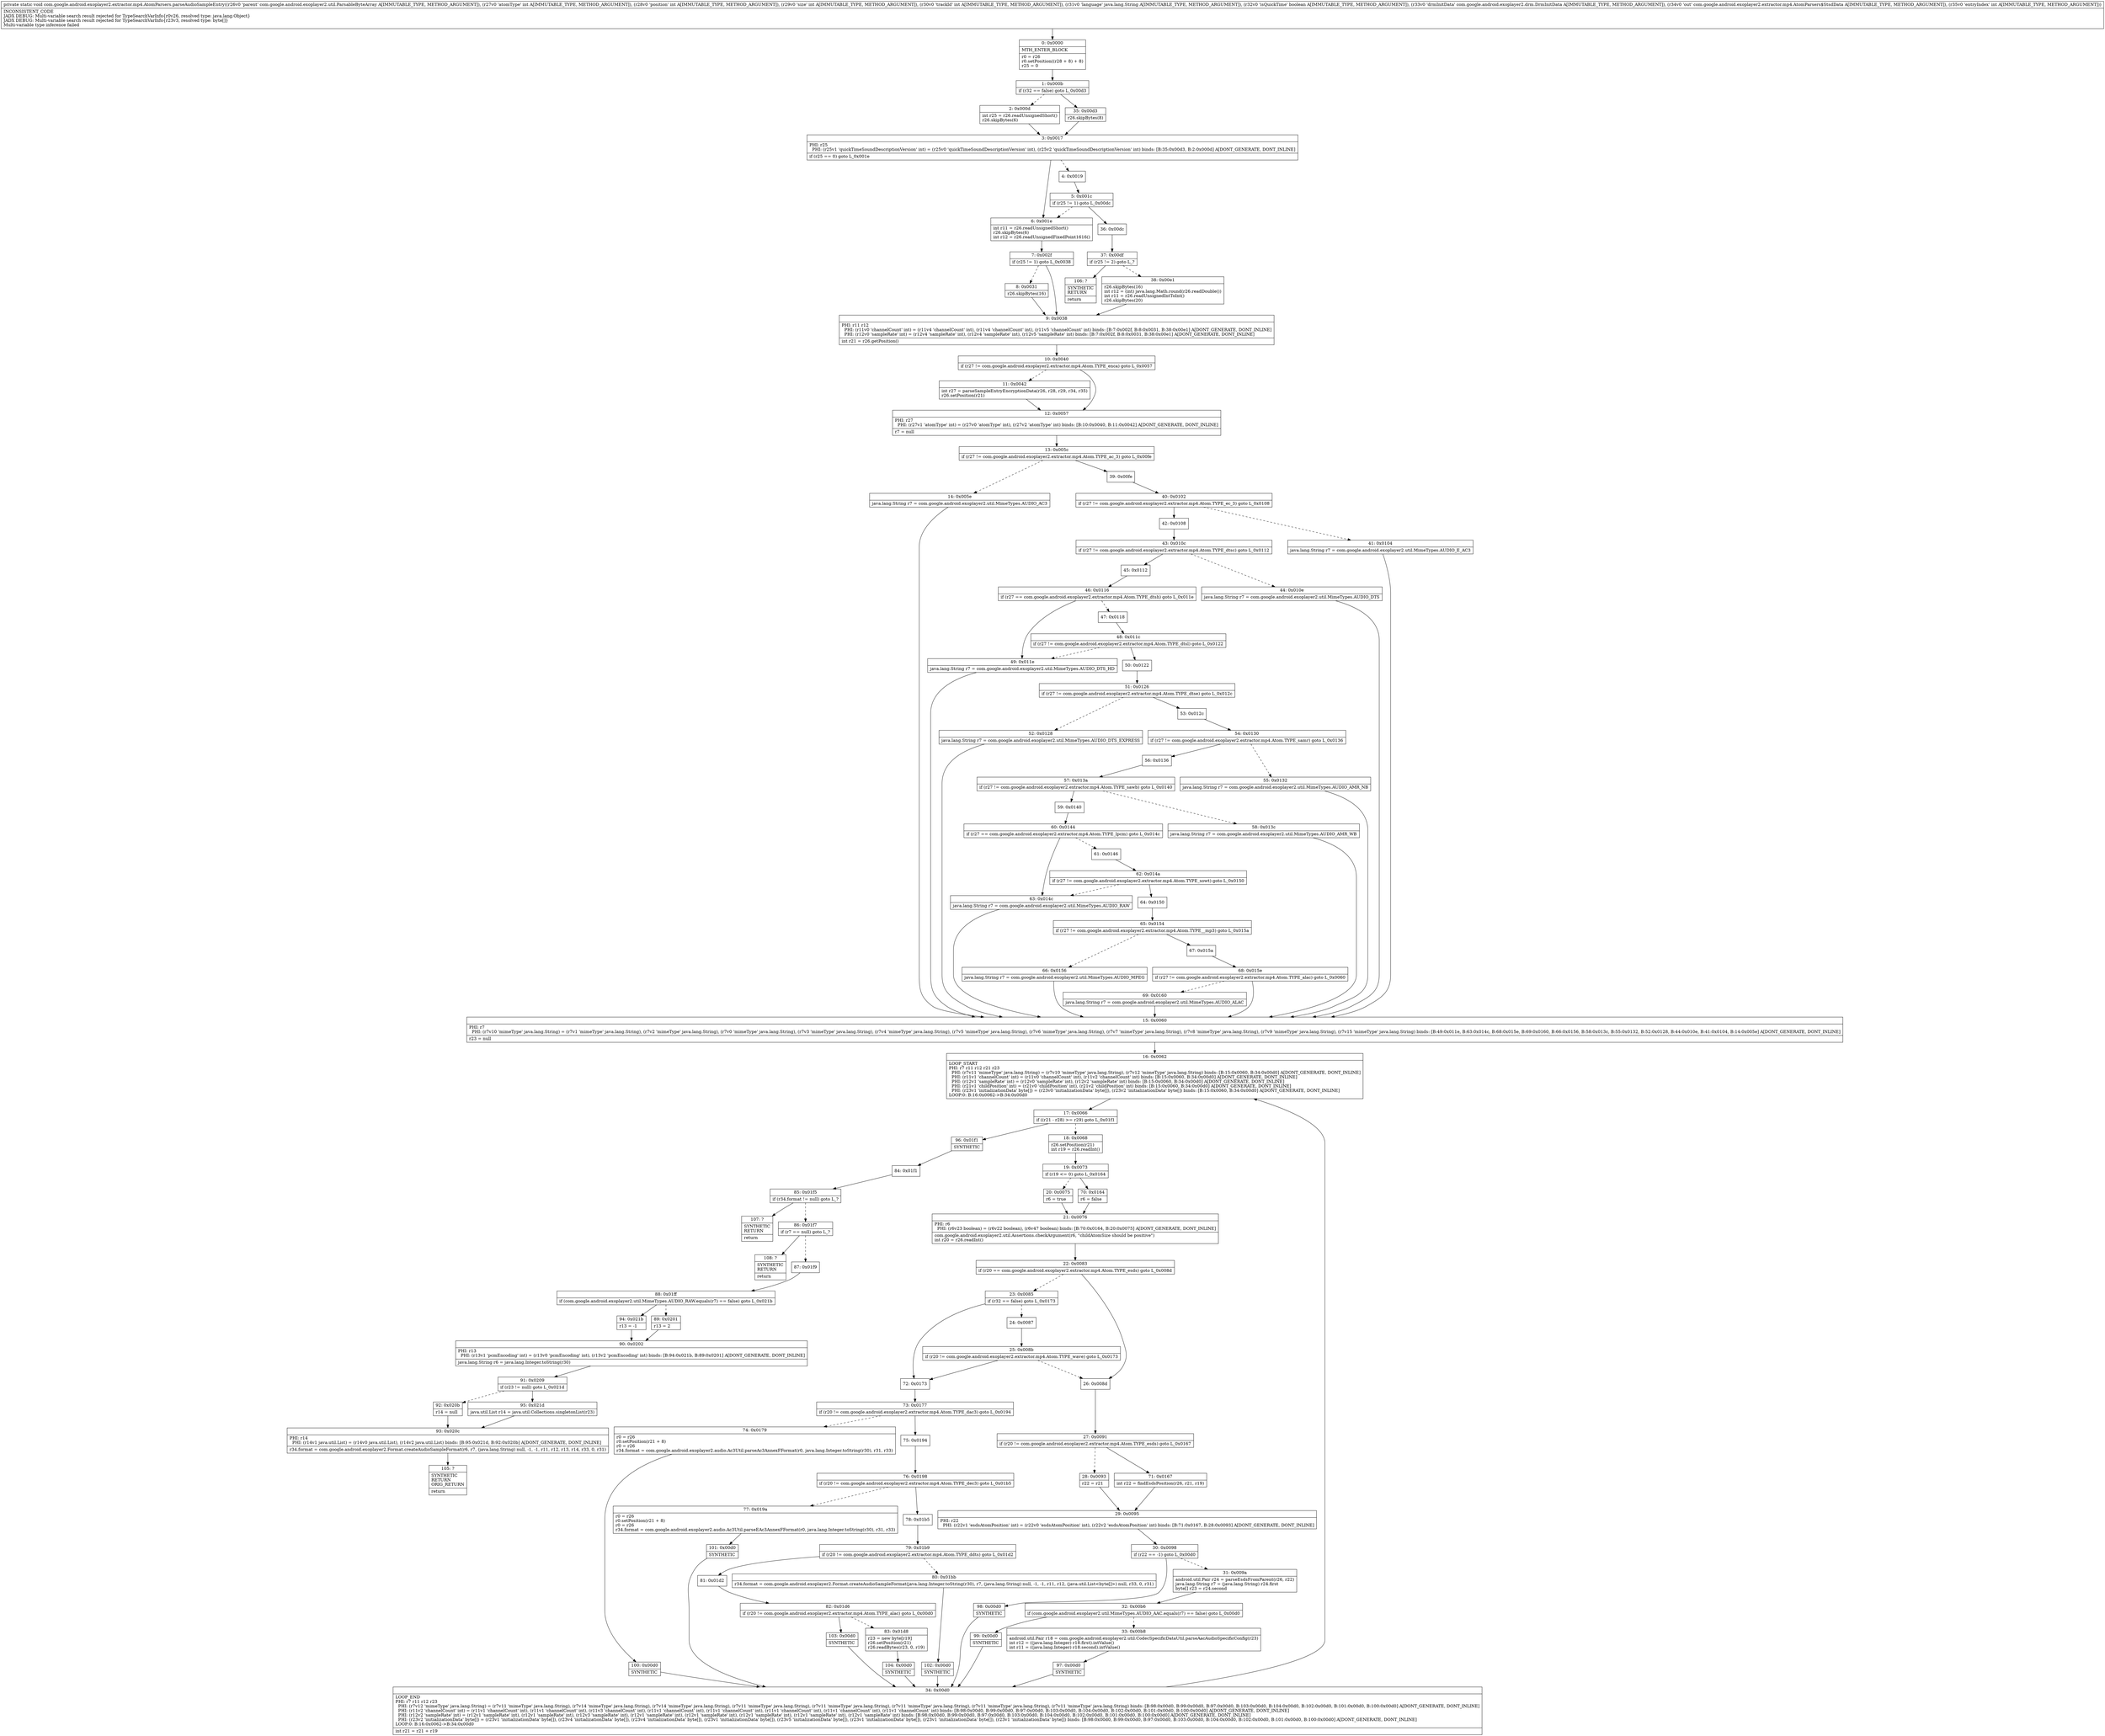 digraph "CFG forcom.google.android.exoplayer2.extractor.mp4.AtomParsers.parseAudioSampleEntry(Lcom\/google\/android\/exoplayer2\/util\/ParsableByteArray;IIIILjava\/lang\/String;ZLcom\/google\/android\/exoplayer2\/drm\/DrmInitData;Lcom\/google\/android\/exoplayer2\/extractor\/mp4\/AtomParsers$StsdData;I)V" {
Node_0 [shape=record,label="{0\:\ 0x0000|MTH_ENTER_BLOCK\l|r0 = r26\lr0.setPosition((r28 + 8) + 8)\lr25 = 0\l}"];
Node_1 [shape=record,label="{1\:\ 0x000b|if (r32 == false) goto L_0x00d3\l}"];
Node_2 [shape=record,label="{2\:\ 0x000d|int r25 = r26.readUnsignedShort()\lr26.skipBytes(6)\l}"];
Node_3 [shape=record,label="{3\:\ 0x0017|PHI: r25 \l  PHI: (r25v1 'quickTimeSoundDescriptionVersion' int) = (r25v0 'quickTimeSoundDescriptionVersion' int), (r25v2 'quickTimeSoundDescriptionVersion' int) binds: [B:35:0x00d3, B:2:0x000d] A[DONT_GENERATE, DONT_INLINE]\l|if (r25 == 0) goto L_0x001e\l}"];
Node_4 [shape=record,label="{4\:\ 0x0019}"];
Node_5 [shape=record,label="{5\:\ 0x001c|if (r25 != 1) goto L_0x00dc\l}"];
Node_6 [shape=record,label="{6\:\ 0x001e|int r11 = r26.readUnsignedShort()\lr26.skipBytes(6)\lint r12 = r26.readUnsignedFixedPoint1616()\l}"];
Node_7 [shape=record,label="{7\:\ 0x002f|if (r25 != 1) goto L_0x0038\l}"];
Node_8 [shape=record,label="{8\:\ 0x0031|r26.skipBytes(16)\l}"];
Node_9 [shape=record,label="{9\:\ 0x0038|PHI: r11 r12 \l  PHI: (r11v0 'channelCount' int) = (r11v4 'channelCount' int), (r11v4 'channelCount' int), (r11v5 'channelCount' int) binds: [B:7:0x002f, B:8:0x0031, B:38:0x00e1] A[DONT_GENERATE, DONT_INLINE]\l  PHI: (r12v0 'sampleRate' int) = (r12v4 'sampleRate' int), (r12v4 'sampleRate' int), (r12v5 'sampleRate' int) binds: [B:7:0x002f, B:8:0x0031, B:38:0x00e1] A[DONT_GENERATE, DONT_INLINE]\l|int r21 = r26.getPosition()\l}"];
Node_10 [shape=record,label="{10\:\ 0x0040|if (r27 != com.google.android.exoplayer2.extractor.mp4.Atom.TYPE_enca) goto L_0x0057\l}"];
Node_11 [shape=record,label="{11\:\ 0x0042|int r27 = parseSampleEntryEncryptionData(r26, r28, r29, r34, r35)\lr26.setPosition(r21)\l}"];
Node_12 [shape=record,label="{12\:\ 0x0057|PHI: r27 \l  PHI: (r27v1 'atomType' int) = (r27v0 'atomType' int), (r27v2 'atomType' int) binds: [B:10:0x0040, B:11:0x0042] A[DONT_GENERATE, DONT_INLINE]\l|r7 = null\l}"];
Node_13 [shape=record,label="{13\:\ 0x005c|if (r27 != com.google.android.exoplayer2.extractor.mp4.Atom.TYPE_ac_3) goto L_0x00fe\l}"];
Node_14 [shape=record,label="{14\:\ 0x005e|java.lang.String r7 = com.google.android.exoplayer2.util.MimeTypes.AUDIO_AC3\l}"];
Node_15 [shape=record,label="{15\:\ 0x0060|PHI: r7 \l  PHI: (r7v10 'mimeType' java.lang.String) = (r7v1 'mimeType' java.lang.String), (r7v2 'mimeType' java.lang.String), (r7v0 'mimeType' java.lang.String), (r7v3 'mimeType' java.lang.String), (r7v4 'mimeType' java.lang.String), (r7v5 'mimeType' java.lang.String), (r7v6 'mimeType' java.lang.String), (r7v7 'mimeType' java.lang.String), (r7v8 'mimeType' java.lang.String), (r7v9 'mimeType' java.lang.String), (r7v15 'mimeType' java.lang.String) binds: [B:49:0x011e, B:63:0x014c, B:68:0x015e, B:69:0x0160, B:66:0x0156, B:58:0x013c, B:55:0x0132, B:52:0x0128, B:44:0x010e, B:41:0x0104, B:14:0x005e] A[DONT_GENERATE, DONT_INLINE]\l|r23 = null\l}"];
Node_16 [shape=record,label="{16\:\ 0x0062|LOOP_START\lPHI: r7 r11 r12 r21 r23 \l  PHI: (r7v11 'mimeType' java.lang.String) = (r7v10 'mimeType' java.lang.String), (r7v12 'mimeType' java.lang.String) binds: [B:15:0x0060, B:34:0x00d0] A[DONT_GENERATE, DONT_INLINE]\l  PHI: (r11v1 'channelCount' int) = (r11v0 'channelCount' int), (r11v2 'channelCount' int) binds: [B:15:0x0060, B:34:0x00d0] A[DONT_GENERATE, DONT_INLINE]\l  PHI: (r12v1 'sampleRate' int) = (r12v0 'sampleRate' int), (r12v2 'sampleRate' int) binds: [B:15:0x0060, B:34:0x00d0] A[DONT_GENERATE, DONT_INLINE]\l  PHI: (r21v1 'childPosition' int) = (r21v0 'childPosition' int), (r21v2 'childPosition' int) binds: [B:15:0x0060, B:34:0x00d0] A[DONT_GENERATE, DONT_INLINE]\l  PHI: (r23v1 'initializationData' byte[]) = (r23v0 'initializationData' byte[]), (r23v2 'initializationData' byte[]) binds: [B:15:0x0060, B:34:0x00d0] A[DONT_GENERATE, DONT_INLINE]\lLOOP:0: B:16:0x0062\-\>B:34:0x00d0\l}"];
Node_17 [shape=record,label="{17\:\ 0x0066|if ((r21 \- r28) \>= r29) goto L_0x01f1\l}"];
Node_18 [shape=record,label="{18\:\ 0x0068|r26.setPosition(r21)\lint r19 = r26.readInt()\l}"];
Node_19 [shape=record,label="{19\:\ 0x0073|if (r19 \<= 0) goto L_0x0164\l}"];
Node_20 [shape=record,label="{20\:\ 0x0075|r6 = true\l}"];
Node_21 [shape=record,label="{21\:\ 0x0076|PHI: r6 \l  PHI: (r6v23 boolean) = (r6v22 boolean), (r6v47 boolean) binds: [B:70:0x0164, B:20:0x0075] A[DONT_GENERATE, DONT_INLINE]\l|com.google.android.exoplayer2.util.Assertions.checkArgument(r6, \"childAtomSize should be positive\")\lint r20 = r26.readInt()\l}"];
Node_22 [shape=record,label="{22\:\ 0x0083|if (r20 == com.google.android.exoplayer2.extractor.mp4.Atom.TYPE_esds) goto L_0x008d\l}"];
Node_23 [shape=record,label="{23\:\ 0x0085|if (r32 == false) goto L_0x0173\l}"];
Node_24 [shape=record,label="{24\:\ 0x0087}"];
Node_25 [shape=record,label="{25\:\ 0x008b|if (r20 != com.google.android.exoplayer2.extractor.mp4.Atom.TYPE_wave) goto L_0x0173\l}"];
Node_26 [shape=record,label="{26\:\ 0x008d}"];
Node_27 [shape=record,label="{27\:\ 0x0091|if (r20 != com.google.android.exoplayer2.extractor.mp4.Atom.TYPE_esds) goto L_0x0167\l}"];
Node_28 [shape=record,label="{28\:\ 0x0093|r22 = r21\l}"];
Node_29 [shape=record,label="{29\:\ 0x0095|PHI: r22 \l  PHI: (r22v1 'esdsAtomPosition' int) = (r22v0 'esdsAtomPosition' int), (r22v2 'esdsAtomPosition' int) binds: [B:71:0x0167, B:28:0x0093] A[DONT_GENERATE, DONT_INLINE]\l}"];
Node_30 [shape=record,label="{30\:\ 0x0098|if (r22 == \-1) goto L_0x00d0\l}"];
Node_31 [shape=record,label="{31\:\ 0x009a|android.util.Pair r24 = parseEsdsFromParent(r26, r22)\ljava.lang.String r7 = (java.lang.String) r24.first\lbyte[] r23 = r24.second\l}"];
Node_32 [shape=record,label="{32\:\ 0x00b6|if (com.google.android.exoplayer2.util.MimeTypes.AUDIO_AAC.equals(r7) == false) goto L_0x00d0\l}"];
Node_33 [shape=record,label="{33\:\ 0x00b8|android.util.Pair r18 = com.google.android.exoplayer2.util.CodecSpecificDataUtil.parseAacAudioSpecificConfig(r23)\lint r12 = ((java.lang.Integer) r18.first).intValue()\lint r11 = ((java.lang.Integer) r18.second).intValue()\l}"];
Node_34 [shape=record,label="{34\:\ 0x00d0|LOOP_END\lPHI: r7 r11 r12 r23 \l  PHI: (r7v12 'mimeType' java.lang.String) = (r7v11 'mimeType' java.lang.String), (r7v14 'mimeType' java.lang.String), (r7v14 'mimeType' java.lang.String), (r7v11 'mimeType' java.lang.String), (r7v11 'mimeType' java.lang.String), (r7v11 'mimeType' java.lang.String), (r7v11 'mimeType' java.lang.String), (r7v11 'mimeType' java.lang.String) binds: [B:98:0x00d0, B:99:0x00d0, B:97:0x00d0, B:103:0x00d0, B:104:0x00d0, B:102:0x00d0, B:101:0x00d0, B:100:0x00d0] A[DONT_GENERATE, DONT_INLINE]\l  PHI: (r11v2 'channelCount' int) = (r11v1 'channelCount' int), (r11v1 'channelCount' int), (r11v3 'channelCount' int), (r11v1 'channelCount' int), (r11v1 'channelCount' int), (r11v1 'channelCount' int), (r11v1 'channelCount' int), (r11v1 'channelCount' int) binds: [B:98:0x00d0, B:99:0x00d0, B:97:0x00d0, B:103:0x00d0, B:104:0x00d0, B:102:0x00d0, B:101:0x00d0, B:100:0x00d0] A[DONT_GENERATE, DONT_INLINE]\l  PHI: (r12v2 'sampleRate' int) = (r12v1 'sampleRate' int), (r12v1 'sampleRate' int), (r12v3 'sampleRate' int), (r12v1 'sampleRate' int), (r12v1 'sampleRate' int), (r12v1 'sampleRate' int), (r12v1 'sampleRate' int), (r12v1 'sampleRate' int) binds: [B:98:0x00d0, B:99:0x00d0, B:97:0x00d0, B:103:0x00d0, B:104:0x00d0, B:102:0x00d0, B:101:0x00d0, B:100:0x00d0] A[DONT_GENERATE, DONT_INLINE]\l  PHI: (r23v2 'initializationData' byte[]) = (r23v1 'initializationData' byte[]), (r23v4 'initializationData' byte[]), (r23v4 'initializationData' byte[]), (r23v1 'initializationData' byte[]), (r23v5 'initializationData' byte[]), (r23v1 'initializationData' byte[]), (r23v1 'initializationData' byte[]), (r23v1 'initializationData' byte[]) binds: [B:98:0x00d0, B:99:0x00d0, B:97:0x00d0, B:103:0x00d0, B:104:0x00d0, B:102:0x00d0, B:101:0x00d0, B:100:0x00d0] A[DONT_GENERATE, DONT_INLINE]\lLOOP:0: B:16:0x0062\-\>B:34:0x00d0\l|int r21 = r21 + r19\l}"];
Node_35 [shape=record,label="{35\:\ 0x00d3|r26.skipBytes(8)\l}"];
Node_36 [shape=record,label="{36\:\ 0x00dc}"];
Node_37 [shape=record,label="{37\:\ 0x00df|if (r25 != 2) goto L_?\l}"];
Node_38 [shape=record,label="{38\:\ 0x00e1|r26.skipBytes(16)\lint r12 = (int) java.lang.Math.round(r26.readDouble())\lint r11 = r26.readUnsignedIntToInt()\lr26.skipBytes(20)\l}"];
Node_39 [shape=record,label="{39\:\ 0x00fe}"];
Node_40 [shape=record,label="{40\:\ 0x0102|if (r27 != com.google.android.exoplayer2.extractor.mp4.Atom.TYPE_ec_3) goto L_0x0108\l}"];
Node_41 [shape=record,label="{41\:\ 0x0104|java.lang.String r7 = com.google.android.exoplayer2.util.MimeTypes.AUDIO_E_AC3\l}"];
Node_42 [shape=record,label="{42\:\ 0x0108}"];
Node_43 [shape=record,label="{43\:\ 0x010c|if (r27 != com.google.android.exoplayer2.extractor.mp4.Atom.TYPE_dtsc) goto L_0x0112\l}"];
Node_44 [shape=record,label="{44\:\ 0x010e|java.lang.String r7 = com.google.android.exoplayer2.util.MimeTypes.AUDIO_DTS\l}"];
Node_45 [shape=record,label="{45\:\ 0x0112}"];
Node_46 [shape=record,label="{46\:\ 0x0116|if (r27 == com.google.android.exoplayer2.extractor.mp4.Atom.TYPE_dtsh) goto L_0x011e\l}"];
Node_47 [shape=record,label="{47\:\ 0x0118}"];
Node_48 [shape=record,label="{48\:\ 0x011c|if (r27 != com.google.android.exoplayer2.extractor.mp4.Atom.TYPE_dtsl) goto L_0x0122\l}"];
Node_49 [shape=record,label="{49\:\ 0x011e|java.lang.String r7 = com.google.android.exoplayer2.util.MimeTypes.AUDIO_DTS_HD\l}"];
Node_50 [shape=record,label="{50\:\ 0x0122}"];
Node_51 [shape=record,label="{51\:\ 0x0126|if (r27 != com.google.android.exoplayer2.extractor.mp4.Atom.TYPE_dtse) goto L_0x012c\l}"];
Node_52 [shape=record,label="{52\:\ 0x0128|java.lang.String r7 = com.google.android.exoplayer2.util.MimeTypes.AUDIO_DTS_EXPRESS\l}"];
Node_53 [shape=record,label="{53\:\ 0x012c}"];
Node_54 [shape=record,label="{54\:\ 0x0130|if (r27 != com.google.android.exoplayer2.extractor.mp4.Atom.TYPE_samr) goto L_0x0136\l}"];
Node_55 [shape=record,label="{55\:\ 0x0132|java.lang.String r7 = com.google.android.exoplayer2.util.MimeTypes.AUDIO_AMR_NB\l}"];
Node_56 [shape=record,label="{56\:\ 0x0136}"];
Node_57 [shape=record,label="{57\:\ 0x013a|if (r27 != com.google.android.exoplayer2.extractor.mp4.Atom.TYPE_sawb) goto L_0x0140\l}"];
Node_58 [shape=record,label="{58\:\ 0x013c|java.lang.String r7 = com.google.android.exoplayer2.util.MimeTypes.AUDIO_AMR_WB\l}"];
Node_59 [shape=record,label="{59\:\ 0x0140}"];
Node_60 [shape=record,label="{60\:\ 0x0144|if (r27 == com.google.android.exoplayer2.extractor.mp4.Atom.TYPE_lpcm) goto L_0x014c\l}"];
Node_61 [shape=record,label="{61\:\ 0x0146}"];
Node_62 [shape=record,label="{62\:\ 0x014a|if (r27 != com.google.android.exoplayer2.extractor.mp4.Atom.TYPE_sowt) goto L_0x0150\l}"];
Node_63 [shape=record,label="{63\:\ 0x014c|java.lang.String r7 = com.google.android.exoplayer2.util.MimeTypes.AUDIO_RAW\l}"];
Node_64 [shape=record,label="{64\:\ 0x0150}"];
Node_65 [shape=record,label="{65\:\ 0x0154|if (r27 != com.google.android.exoplayer2.extractor.mp4.Atom.TYPE__mp3) goto L_0x015a\l}"];
Node_66 [shape=record,label="{66\:\ 0x0156|java.lang.String r7 = com.google.android.exoplayer2.util.MimeTypes.AUDIO_MPEG\l}"];
Node_67 [shape=record,label="{67\:\ 0x015a}"];
Node_68 [shape=record,label="{68\:\ 0x015e|if (r27 != com.google.android.exoplayer2.extractor.mp4.Atom.TYPE_alac) goto L_0x0060\l}"];
Node_69 [shape=record,label="{69\:\ 0x0160|java.lang.String r7 = com.google.android.exoplayer2.util.MimeTypes.AUDIO_ALAC\l}"];
Node_70 [shape=record,label="{70\:\ 0x0164|r6 = false\l}"];
Node_71 [shape=record,label="{71\:\ 0x0167|int r22 = findEsdsPosition(r26, r21, r19)\l}"];
Node_72 [shape=record,label="{72\:\ 0x0173}"];
Node_73 [shape=record,label="{73\:\ 0x0177|if (r20 != com.google.android.exoplayer2.extractor.mp4.Atom.TYPE_dac3) goto L_0x0194\l}"];
Node_74 [shape=record,label="{74\:\ 0x0179|r0 = r26\lr0.setPosition(r21 + 8)\lr0 = r26\lr34.format = com.google.android.exoplayer2.audio.Ac3Util.parseAc3AnnexFFormat(r0, java.lang.Integer.toString(r30), r31, r33)\l}"];
Node_75 [shape=record,label="{75\:\ 0x0194}"];
Node_76 [shape=record,label="{76\:\ 0x0198|if (r20 != com.google.android.exoplayer2.extractor.mp4.Atom.TYPE_dec3) goto L_0x01b5\l}"];
Node_77 [shape=record,label="{77\:\ 0x019a|r0 = r26\lr0.setPosition(r21 + 8)\lr0 = r26\lr34.format = com.google.android.exoplayer2.audio.Ac3Util.parseEAc3AnnexFFormat(r0, java.lang.Integer.toString(r30), r31, r33)\l}"];
Node_78 [shape=record,label="{78\:\ 0x01b5}"];
Node_79 [shape=record,label="{79\:\ 0x01b9|if (r20 != com.google.android.exoplayer2.extractor.mp4.Atom.TYPE_ddts) goto L_0x01d2\l}"];
Node_80 [shape=record,label="{80\:\ 0x01bb|r34.format = com.google.android.exoplayer2.Format.createAudioSampleFormat(java.lang.Integer.toString(r30), r7, (java.lang.String) null, \-1, \-1, r11, r12, (java.util.List\<byte[]\>) null, r33, 0, r31)\l}"];
Node_81 [shape=record,label="{81\:\ 0x01d2}"];
Node_82 [shape=record,label="{82\:\ 0x01d6|if (r20 != com.google.android.exoplayer2.extractor.mp4.Atom.TYPE_alac) goto L_0x00d0\l}"];
Node_83 [shape=record,label="{83\:\ 0x01d8|r23 = new byte[r19]\lr26.setPosition(r21)\lr26.readBytes(r23, 0, r19)\l}"];
Node_84 [shape=record,label="{84\:\ 0x01f1}"];
Node_85 [shape=record,label="{85\:\ 0x01f5|if (r34.format != null) goto L_?\l}"];
Node_86 [shape=record,label="{86\:\ 0x01f7|if (r7 == null) goto L_?\l}"];
Node_87 [shape=record,label="{87\:\ 0x01f9}"];
Node_88 [shape=record,label="{88\:\ 0x01ff|if (com.google.android.exoplayer2.util.MimeTypes.AUDIO_RAW.equals(r7) == false) goto L_0x021b\l}"];
Node_89 [shape=record,label="{89\:\ 0x0201|r13 = 2\l}"];
Node_90 [shape=record,label="{90\:\ 0x0202|PHI: r13 \l  PHI: (r13v1 'pcmEncoding' int) = (r13v0 'pcmEncoding' int), (r13v2 'pcmEncoding' int) binds: [B:94:0x021b, B:89:0x0201] A[DONT_GENERATE, DONT_INLINE]\l|java.lang.String r6 = java.lang.Integer.toString(r30)\l}"];
Node_91 [shape=record,label="{91\:\ 0x0209|if (r23 != null) goto L_0x021d\l}"];
Node_92 [shape=record,label="{92\:\ 0x020b|r14 = null\l}"];
Node_93 [shape=record,label="{93\:\ 0x020c|PHI: r14 \l  PHI: (r14v1 java.util.List) = (r14v0 java.util.List), (r14v2 java.util.List) binds: [B:95:0x021d, B:92:0x020b] A[DONT_GENERATE, DONT_INLINE]\l|r34.format = com.google.android.exoplayer2.Format.createAudioSampleFormat(r6, r7, (java.lang.String) null, \-1, \-1, r11, r12, r13, r14, r33, 0, r31)\l}"];
Node_94 [shape=record,label="{94\:\ 0x021b|r13 = \-1\l}"];
Node_95 [shape=record,label="{95\:\ 0x021d|java.util.List r14 = java.util.Collections.singletonList(r23)\l}"];
Node_96 [shape=record,label="{96\:\ 0x01f1|SYNTHETIC\l}"];
Node_97 [shape=record,label="{97\:\ 0x00d0|SYNTHETIC\l}"];
Node_98 [shape=record,label="{98\:\ 0x00d0|SYNTHETIC\l}"];
Node_99 [shape=record,label="{99\:\ 0x00d0|SYNTHETIC\l}"];
Node_100 [shape=record,label="{100\:\ 0x00d0|SYNTHETIC\l}"];
Node_101 [shape=record,label="{101\:\ 0x00d0|SYNTHETIC\l}"];
Node_102 [shape=record,label="{102\:\ 0x00d0|SYNTHETIC\l}"];
Node_103 [shape=record,label="{103\:\ 0x00d0|SYNTHETIC\l}"];
Node_104 [shape=record,label="{104\:\ 0x00d0|SYNTHETIC\l}"];
Node_105 [shape=record,label="{105\:\ ?|SYNTHETIC\lRETURN\lORIG_RETURN\l|return\l}"];
Node_106 [shape=record,label="{106\:\ ?|SYNTHETIC\lRETURN\l|return\l}"];
Node_107 [shape=record,label="{107\:\ ?|SYNTHETIC\lRETURN\l|return\l}"];
Node_108 [shape=record,label="{108\:\ ?|SYNTHETIC\lRETURN\l|return\l}"];
MethodNode[shape=record,label="{private static void com.google.android.exoplayer2.extractor.mp4.AtomParsers.parseAudioSampleEntry((r26v0 'parent' com.google.android.exoplayer2.util.ParsableByteArray A[IMMUTABLE_TYPE, METHOD_ARGUMENT]), (r27v0 'atomType' int A[IMMUTABLE_TYPE, METHOD_ARGUMENT]), (r28v0 'position' int A[IMMUTABLE_TYPE, METHOD_ARGUMENT]), (r29v0 'size' int A[IMMUTABLE_TYPE, METHOD_ARGUMENT]), (r30v0 'trackId' int A[IMMUTABLE_TYPE, METHOD_ARGUMENT]), (r31v0 'language' java.lang.String A[IMMUTABLE_TYPE, METHOD_ARGUMENT]), (r32v0 'isQuickTime' boolean A[IMMUTABLE_TYPE, METHOD_ARGUMENT]), (r33v0 'drmInitData' com.google.android.exoplayer2.drm.DrmInitData A[IMMUTABLE_TYPE, METHOD_ARGUMENT]), (r34v0 'out' com.google.android.exoplayer2.extractor.mp4.AtomParsers$StsdData A[IMMUTABLE_TYPE, METHOD_ARGUMENT]), (r35v0 'entryIndex' int A[IMMUTABLE_TYPE, METHOD_ARGUMENT]))  | INCONSISTENT_CODE\lJADX DEBUG: Multi\-variable search result rejected for TypeSearchVarInfo\{r0v26, resolved type: java.lang.Object\}\lJADX DEBUG: Multi\-variable search result rejected for TypeSearchVarInfo\{r23v3, resolved type: byte[]\}\lMulti\-variable type inference failed\l}"];
MethodNode -> Node_0;
Node_0 -> Node_1;
Node_1 -> Node_2[style=dashed];
Node_1 -> Node_35;
Node_2 -> Node_3;
Node_3 -> Node_4[style=dashed];
Node_3 -> Node_6;
Node_4 -> Node_5;
Node_5 -> Node_6[style=dashed];
Node_5 -> Node_36;
Node_6 -> Node_7;
Node_7 -> Node_8[style=dashed];
Node_7 -> Node_9;
Node_8 -> Node_9;
Node_9 -> Node_10;
Node_10 -> Node_11[style=dashed];
Node_10 -> Node_12;
Node_11 -> Node_12;
Node_12 -> Node_13;
Node_13 -> Node_14[style=dashed];
Node_13 -> Node_39;
Node_14 -> Node_15;
Node_15 -> Node_16;
Node_16 -> Node_17;
Node_17 -> Node_18[style=dashed];
Node_17 -> Node_96;
Node_18 -> Node_19;
Node_19 -> Node_20[style=dashed];
Node_19 -> Node_70;
Node_20 -> Node_21;
Node_21 -> Node_22;
Node_22 -> Node_23[style=dashed];
Node_22 -> Node_26;
Node_23 -> Node_24[style=dashed];
Node_23 -> Node_72;
Node_24 -> Node_25;
Node_25 -> Node_26[style=dashed];
Node_25 -> Node_72;
Node_26 -> Node_27;
Node_27 -> Node_28[style=dashed];
Node_27 -> Node_71;
Node_28 -> Node_29;
Node_29 -> Node_30;
Node_30 -> Node_31[style=dashed];
Node_30 -> Node_98;
Node_31 -> Node_32;
Node_32 -> Node_33[style=dashed];
Node_32 -> Node_99;
Node_33 -> Node_97;
Node_34 -> Node_16;
Node_35 -> Node_3;
Node_36 -> Node_37;
Node_37 -> Node_38[style=dashed];
Node_37 -> Node_106;
Node_38 -> Node_9;
Node_39 -> Node_40;
Node_40 -> Node_41[style=dashed];
Node_40 -> Node_42;
Node_41 -> Node_15;
Node_42 -> Node_43;
Node_43 -> Node_44[style=dashed];
Node_43 -> Node_45;
Node_44 -> Node_15;
Node_45 -> Node_46;
Node_46 -> Node_47[style=dashed];
Node_46 -> Node_49;
Node_47 -> Node_48;
Node_48 -> Node_49[style=dashed];
Node_48 -> Node_50;
Node_49 -> Node_15;
Node_50 -> Node_51;
Node_51 -> Node_52[style=dashed];
Node_51 -> Node_53;
Node_52 -> Node_15;
Node_53 -> Node_54;
Node_54 -> Node_55[style=dashed];
Node_54 -> Node_56;
Node_55 -> Node_15;
Node_56 -> Node_57;
Node_57 -> Node_58[style=dashed];
Node_57 -> Node_59;
Node_58 -> Node_15;
Node_59 -> Node_60;
Node_60 -> Node_61[style=dashed];
Node_60 -> Node_63;
Node_61 -> Node_62;
Node_62 -> Node_63[style=dashed];
Node_62 -> Node_64;
Node_63 -> Node_15;
Node_64 -> Node_65;
Node_65 -> Node_66[style=dashed];
Node_65 -> Node_67;
Node_66 -> Node_15;
Node_67 -> Node_68;
Node_68 -> Node_15;
Node_68 -> Node_69[style=dashed];
Node_69 -> Node_15;
Node_70 -> Node_21;
Node_71 -> Node_29;
Node_72 -> Node_73;
Node_73 -> Node_74[style=dashed];
Node_73 -> Node_75;
Node_74 -> Node_100;
Node_75 -> Node_76;
Node_76 -> Node_77[style=dashed];
Node_76 -> Node_78;
Node_77 -> Node_101;
Node_78 -> Node_79;
Node_79 -> Node_80[style=dashed];
Node_79 -> Node_81;
Node_80 -> Node_102;
Node_81 -> Node_82;
Node_82 -> Node_83[style=dashed];
Node_82 -> Node_103;
Node_83 -> Node_104;
Node_84 -> Node_85;
Node_85 -> Node_86[style=dashed];
Node_85 -> Node_107;
Node_86 -> Node_87[style=dashed];
Node_86 -> Node_108;
Node_87 -> Node_88;
Node_88 -> Node_89[style=dashed];
Node_88 -> Node_94;
Node_89 -> Node_90;
Node_90 -> Node_91;
Node_91 -> Node_92[style=dashed];
Node_91 -> Node_95;
Node_92 -> Node_93;
Node_93 -> Node_105;
Node_94 -> Node_90;
Node_95 -> Node_93;
Node_96 -> Node_84;
Node_97 -> Node_34;
Node_98 -> Node_34;
Node_99 -> Node_34;
Node_100 -> Node_34;
Node_101 -> Node_34;
Node_102 -> Node_34;
Node_103 -> Node_34;
Node_104 -> Node_34;
}

